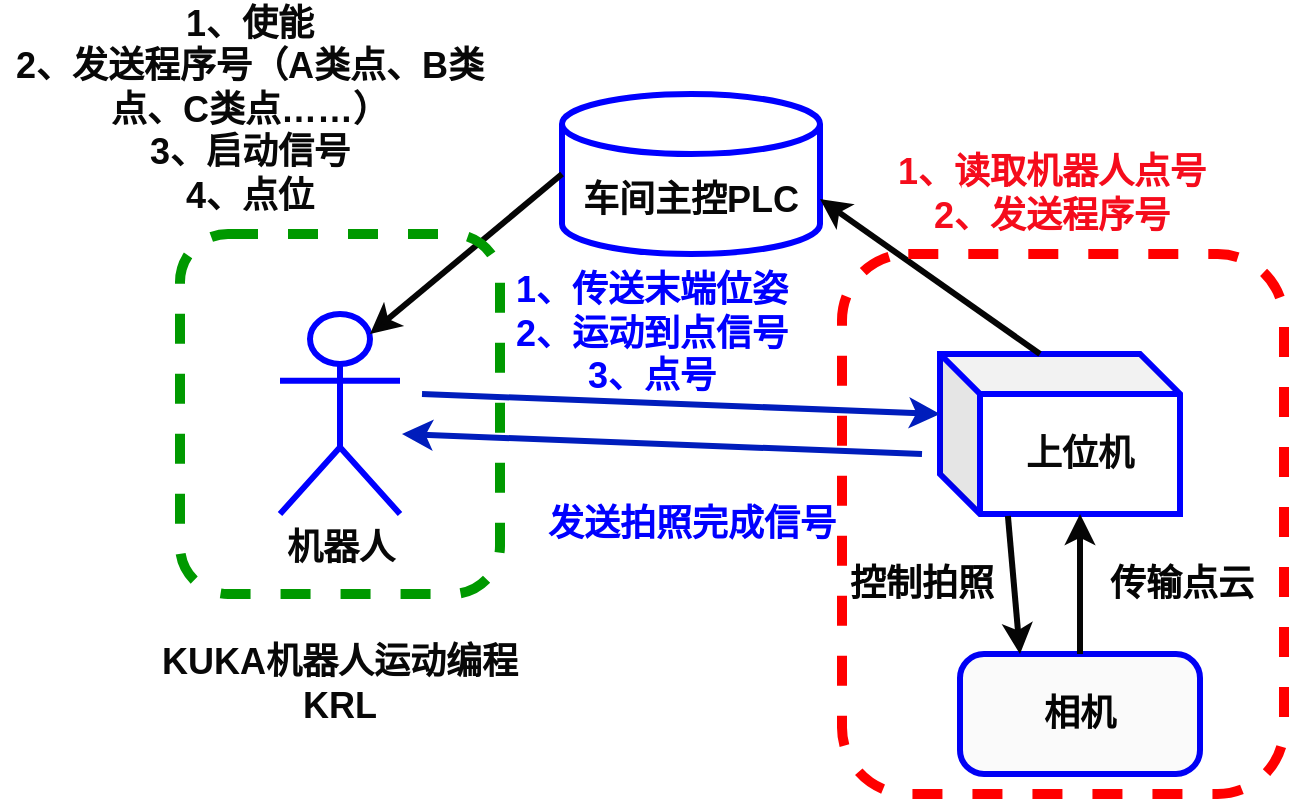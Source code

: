 <mxfile>
    <diagram id="0ZwW-vUITOqkvyoN0IJ5" name="Page-1">
        <mxGraphModel dx="1157" dy="790" grid="1" gridSize="10" guides="1" tooltips="1" connect="1" arrows="1" fold="1" page="1" pageScale="1" pageWidth="827" pageHeight="1169" background="#ffffff" math="0" shadow="0">
            <root>
                <mxCell id="0"/>
                <mxCell id="1" parent="0"/>
                <mxCell id="12" value="&lt;font style=&quot;font-size: 18px&quot; color=&quot;#080808&quot;&gt;&lt;b&gt;车间主控PLC&lt;/b&gt;&lt;/font&gt;" style="shape=cylinder3;whiteSpace=wrap;html=1;boundedLbl=1;backgroundOutline=1;size=15;fillColor=none;strokeColor=#0000FF;strokeWidth=3;" parent="1" vertex="1">
                    <mxGeometry x="310" y="100" width="129" height="80" as="geometry"/>
                </mxCell>
                <mxCell id="15" value="&lt;font color=&quot;#080808&quot; style=&quot;font-size: 18px&quot;&gt;&lt;b&gt;上位机&lt;/b&gt;&lt;/font&gt;&lt;span style=&quot;color: rgba(0 , 0 , 0 , 0) ; font-family: monospace ; font-size: 0px&quot;&gt;%3CmxGraphModel%3E%3Croot%3E%3CmxCell%20id%3D%220%22%2F%3E%3CmxCell%20id%3D%221%22%20parent%3D%220%22%2F%3E%3CmxCell%20id%3D%222%22%20value%3D%22%26lt%3Bfont%20color%3D%26quot%3B%23080808%26quot%3B%20style%3D%26quot%3Bfont-size%3A%2018px%26quot%3B%26gt%3B%26lt%3Bb%26gt%3B%E6%9C%BA%E5%99%A8%E4%BA%BA%26lt%3B%2Fb%26gt%3B%26lt%3B%2Ffont%26gt%3B%22%20style%3D%22shape%3Dcube%3BwhiteSpace%3Dwrap%3Bhtml%3D1%3BboundedLbl%3D1%3BbackgroundOutline%3D1%3BdarkOpacity%3D0.05%3BdarkOpacity2%3D0.1%3BstrokeColor%3D%230000FF%3BstrokeWidth%3D3%3BfillColor%3Dnone%3B%22%20vertex%3D%221%22%20parent%3D%221%22%3E%3CmxGeometry%20x%3D%22300%22%20y%3D%22230%22%20width%3D%22120%22%20height%3D%2280%22%20as%3D%22geometry%22%2F%3E%3C%2FmxCell%3E%3C%2Froot%3E%3C%2FmxGraphModel%3E&lt;/span&gt;" style="shape=cube;whiteSpace=wrap;html=1;boundedLbl=1;backgroundOutline=1;darkOpacity=0.05;darkOpacity2=0.1;strokeColor=#0000FF;strokeWidth=3;fillColor=none;" parent="1" vertex="1">
                    <mxGeometry x="499" y="230" width="120" height="80" as="geometry"/>
                </mxCell>
                <mxCell id="18" value="&lt;b&gt;机器人&lt;/b&gt;" style="shape=umlActor;verticalLabelPosition=bottom;verticalAlign=top;html=1;outlineConnect=0;fontSize=18;fontColor=#080808;strokeColor=#0000FF;strokeWidth=3;fillColor=none;" parent="1" vertex="1">
                    <mxGeometry x="169" y="210" width="60" height="100" as="geometry"/>
                </mxCell>
                <mxCell id="19" value="&lt;font size=&quot;1&quot;&gt;&lt;b style=&quot;font-size: 18px&quot;&gt;相机&lt;/b&gt;&lt;/font&gt;" style="rounded=1;whiteSpace=wrap;html=1;fontSize=12;arcSize=20;fillColor=#FAFAFA;strokeColor=#0000F5;fontColor=#030303;strokeWidth=3;" parent="1" vertex="1">
                    <mxGeometry x="509" y="380" width="120" height="60" as="geometry"/>
                </mxCell>
                <mxCell id="20" style="edgeStyle=none;html=1;entryX=0.75;entryY=0.1;entryDx=0;entryDy=0;fontSize=18;strokeColor=#050505;strokeWidth=3;exitX=0;exitY=0.5;exitDx=0;exitDy=0;exitPerimeter=0;entryPerimeter=0;" parent="1" source="12" target="18" edge="1">
                    <mxGeometry relative="1" as="geometry">
                        <mxPoint x="269" y="390" as="sourcePoint"/>
                        <mxPoint x="379" y="390" as="targetPoint"/>
                    </mxGeometry>
                </mxCell>
                <mxCell id="21" style="edgeStyle=none;html=1;entryX=1;entryY=0;entryDx=0;entryDy=52.5;fontSize=18;strokeColor=#050505;strokeWidth=3;entryPerimeter=0;exitX=0;exitY=0;exitDx=50;exitDy=0;exitPerimeter=0;" parent="1" source="15" target="12" edge="1">
                    <mxGeometry relative="1" as="geometry">
                        <mxPoint x="530" y="130" as="sourcePoint"/>
                        <mxPoint x="329" y="320" as="targetPoint"/>
                    </mxGeometry>
                </mxCell>
                <mxCell id="22" style="edgeStyle=none;html=1;entryX=0;entryY=0;entryDx=70;entryDy=80;fontSize=18;strokeColor=#050505;strokeWidth=3;entryPerimeter=0;exitX=0.5;exitY=0;exitDx=0;exitDy=0;" parent="1" source="19" target="15" edge="1">
                    <mxGeometry relative="1" as="geometry">
                        <mxPoint x="700" y="350" as="sourcePoint"/>
                        <mxPoint x="469" y="380" as="targetPoint"/>
                    </mxGeometry>
                </mxCell>
                <mxCell id="t5s5XTf1Shd5iWonTjOI-22" value="" style="rounded=1;whiteSpace=wrap;html=1;dashed=1;strokeWidth=5;strokeColor=#FF0000;fillColor=none;" parent="1" vertex="1">
                    <mxGeometry x="450" y="180" width="221" height="270" as="geometry"/>
                </mxCell>
                <mxCell id="t5s5XTf1Shd5iWonTjOI-23" value="" style="rounded=1;whiteSpace=wrap;html=1;dashed=1;strokeWidth=5;strokeColor=#009900;fillColor=none;" parent="1" vertex="1">
                    <mxGeometry x="119" y="170" width="160" height="180" as="geometry"/>
                </mxCell>
                <mxCell id="t5s5XTf1Shd5iWonTjOI-24" value="&lt;b&gt;&lt;font style=&quot;font-size: 18px&quot; color=&quot;#080808&quot;&gt;KUKA机器人运动编程KRL&lt;/font&gt;&lt;/b&gt;" style="text;html=1;strokeColor=none;fillColor=none;align=center;verticalAlign=middle;whiteSpace=wrap;rounded=0;dashed=1;" parent="1" vertex="1">
                    <mxGeometry x="109" y="380" width="180" height="30" as="geometry"/>
                </mxCell>
                <mxCell id="t5s5XTf1Shd5iWonTjOI-25" value="&lt;b&gt;&lt;font style=&quot;font-size: 18px&quot;&gt;&lt;font color=&quot;#f50c1c&quot;&gt;1、读取机器人点号&lt;br&gt;2、发送程序号&lt;/font&gt;&lt;br&gt;&lt;/font&gt;&lt;/b&gt;" style="text;html=1;strokeColor=none;fillColor=none;align=center;verticalAlign=middle;whiteSpace=wrap;rounded=0;dashed=1;" parent="1" vertex="1">
                    <mxGeometry x="450" y="110" width="210" height="80" as="geometry"/>
                </mxCell>
                <mxCell id="24" value="&lt;font color=&quot;#080808&quot;&gt;&lt;span style=&quot;font-size: 18px&quot;&gt;&lt;b&gt;1、使能&lt;br&gt;2、发送程序号（A类点、B类点、C类点……）&lt;br&gt;3、启动信号&lt;br&gt;4、点位&lt;br&gt;&lt;/b&gt;&lt;/span&gt;&lt;/font&gt;" style="text;html=1;strokeColor=none;fillColor=none;align=center;verticalAlign=middle;whiteSpace=wrap;rounded=0;" parent="1" vertex="1">
                    <mxGeometry x="29" y="60" width="250" height="95" as="geometry"/>
                </mxCell>
                <mxCell id="25" style="edgeStyle=none;html=1;fontSize=18;strokeColor=#001DBC;strokeWidth=3;entryX=0;entryY=0;entryDx=0;entryDy=30;entryPerimeter=0;fillColor=#0050ef;" parent="1" target="15" edge="1">
                    <mxGeometry relative="1" as="geometry">
                        <mxPoint x="240" y="250" as="sourcePoint"/>
                        <mxPoint x="450" y="240" as="targetPoint"/>
                    </mxGeometry>
                </mxCell>
                <mxCell id="26" value="&lt;span style=&quot;font-size: 18px&quot;&gt;&lt;b&gt;&lt;font color=&quot;#0000ff&quot;&gt;1、传送末端位姿&lt;br&gt;2、运动到点信号&lt;br&gt;3、点号&lt;br&gt;&lt;/font&gt;&lt;/b&gt;&lt;/span&gt;" style="text;html=1;strokeColor=none;fillColor=none;align=center;verticalAlign=middle;whiteSpace=wrap;rounded=0;" parent="1" vertex="1">
                    <mxGeometry x="280" y="190" width="150" height="60" as="geometry"/>
                </mxCell>
                <mxCell id="27" value="&lt;font color=&quot;#050505&quot; size=&quot;1&quot;&gt;&lt;b style=&quot;font-size: 18px&quot;&gt;传输点云&lt;/b&gt;&lt;/font&gt;" style="text;html=1;strokeColor=none;fillColor=none;align=center;verticalAlign=middle;whiteSpace=wrap;rounded=0;" parent="1" vertex="1">
                    <mxGeometry x="580" y="330" width="80" height="30" as="geometry"/>
                </mxCell>
                <mxCell id="28" style="edgeStyle=none;html=1;entryX=0.25;entryY=0;entryDx=0;entryDy=0;fontSize=18;strokeColor=#050505;strokeWidth=3;exitX=0.283;exitY=1.013;exitDx=0;exitDy=0;exitPerimeter=0;" parent="1" source="15" target="19" edge="1">
                    <mxGeometry relative="1" as="geometry">
                        <mxPoint x="509" y="380" as="sourcePoint"/>
                        <mxPoint x="509" y="310" as="targetPoint"/>
                    </mxGeometry>
                </mxCell>
                <mxCell id="29" value="&lt;font color=&quot;#050505&quot; size=&quot;1&quot;&gt;&lt;b style=&quot;font-size: 18px&quot;&gt;控制拍照&lt;/b&gt;&lt;/font&gt;" style="text;html=1;strokeColor=none;fillColor=none;align=center;verticalAlign=middle;whiteSpace=wrap;rounded=0;" parent="1" vertex="1">
                    <mxGeometry x="450" y="330" width="80" height="30" as="geometry"/>
                </mxCell>
                <mxCell id="30" style="edgeStyle=none;html=1;fontSize=18;strokeColor=#001DBC;strokeWidth=3;fillColor=#0050ef;" edge="1" parent="1">
                    <mxGeometry relative="1" as="geometry">
                        <mxPoint x="490" y="280" as="sourcePoint"/>
                        <mxPoint x="230" y="270" as="targetPoint"/>
                    </mxGeometry>
                </mxCell>
                <mxCell id="31" value="&lt;span style=&quot;font-size: 18px&quot;&gt;&lt;b&gt;&lt;font color=&quot;#0000ff&quot;&gt;发送拍照完成信号&lt;/font&gt;&lt;/b&gt;&lt;/span&gt;" style="text;html=1;strokeColor=none;fillColor=none;align=center;verticalAlign=middle;whiteSpace=wrap;rounded=0;" vertex="1" parent="1">
                    <mxGeometry x="300" y="290" width="150" height="50" as="geometry"/>
                </mxCell>
            </root>
        </mxGraphModel>
    </diagram>
</mxfile>